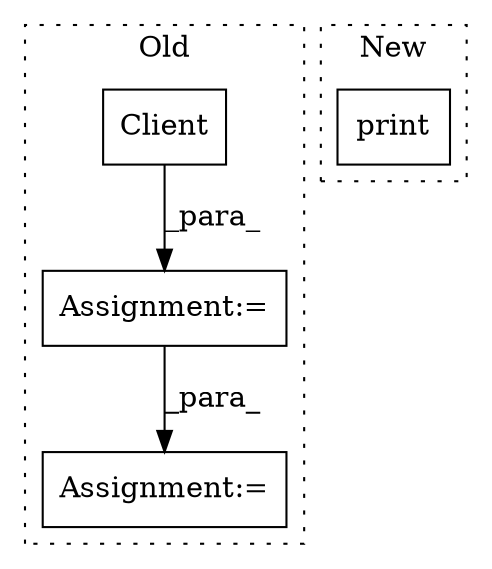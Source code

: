 digraph G {
subgraph cluster0 {
1 [label="Client" a="32" s="2199" l="8" shape="box"];
3 [label="Assignment:=" a="7" s="2542" l="1" shape="box"];
4 [label="Assignment:=" a="7" s="2419" l="1" shape="box"];
label = "Old";
style="dotted";
}
subgraph cluster1 {
2 [label="print" a="32" s="2274,2353" l="6,1" shape="box"];
label = "New";
style="dotted";
}
1 -> 4 [label="_para_"];
4 -> 3 [label="_para_"];
}